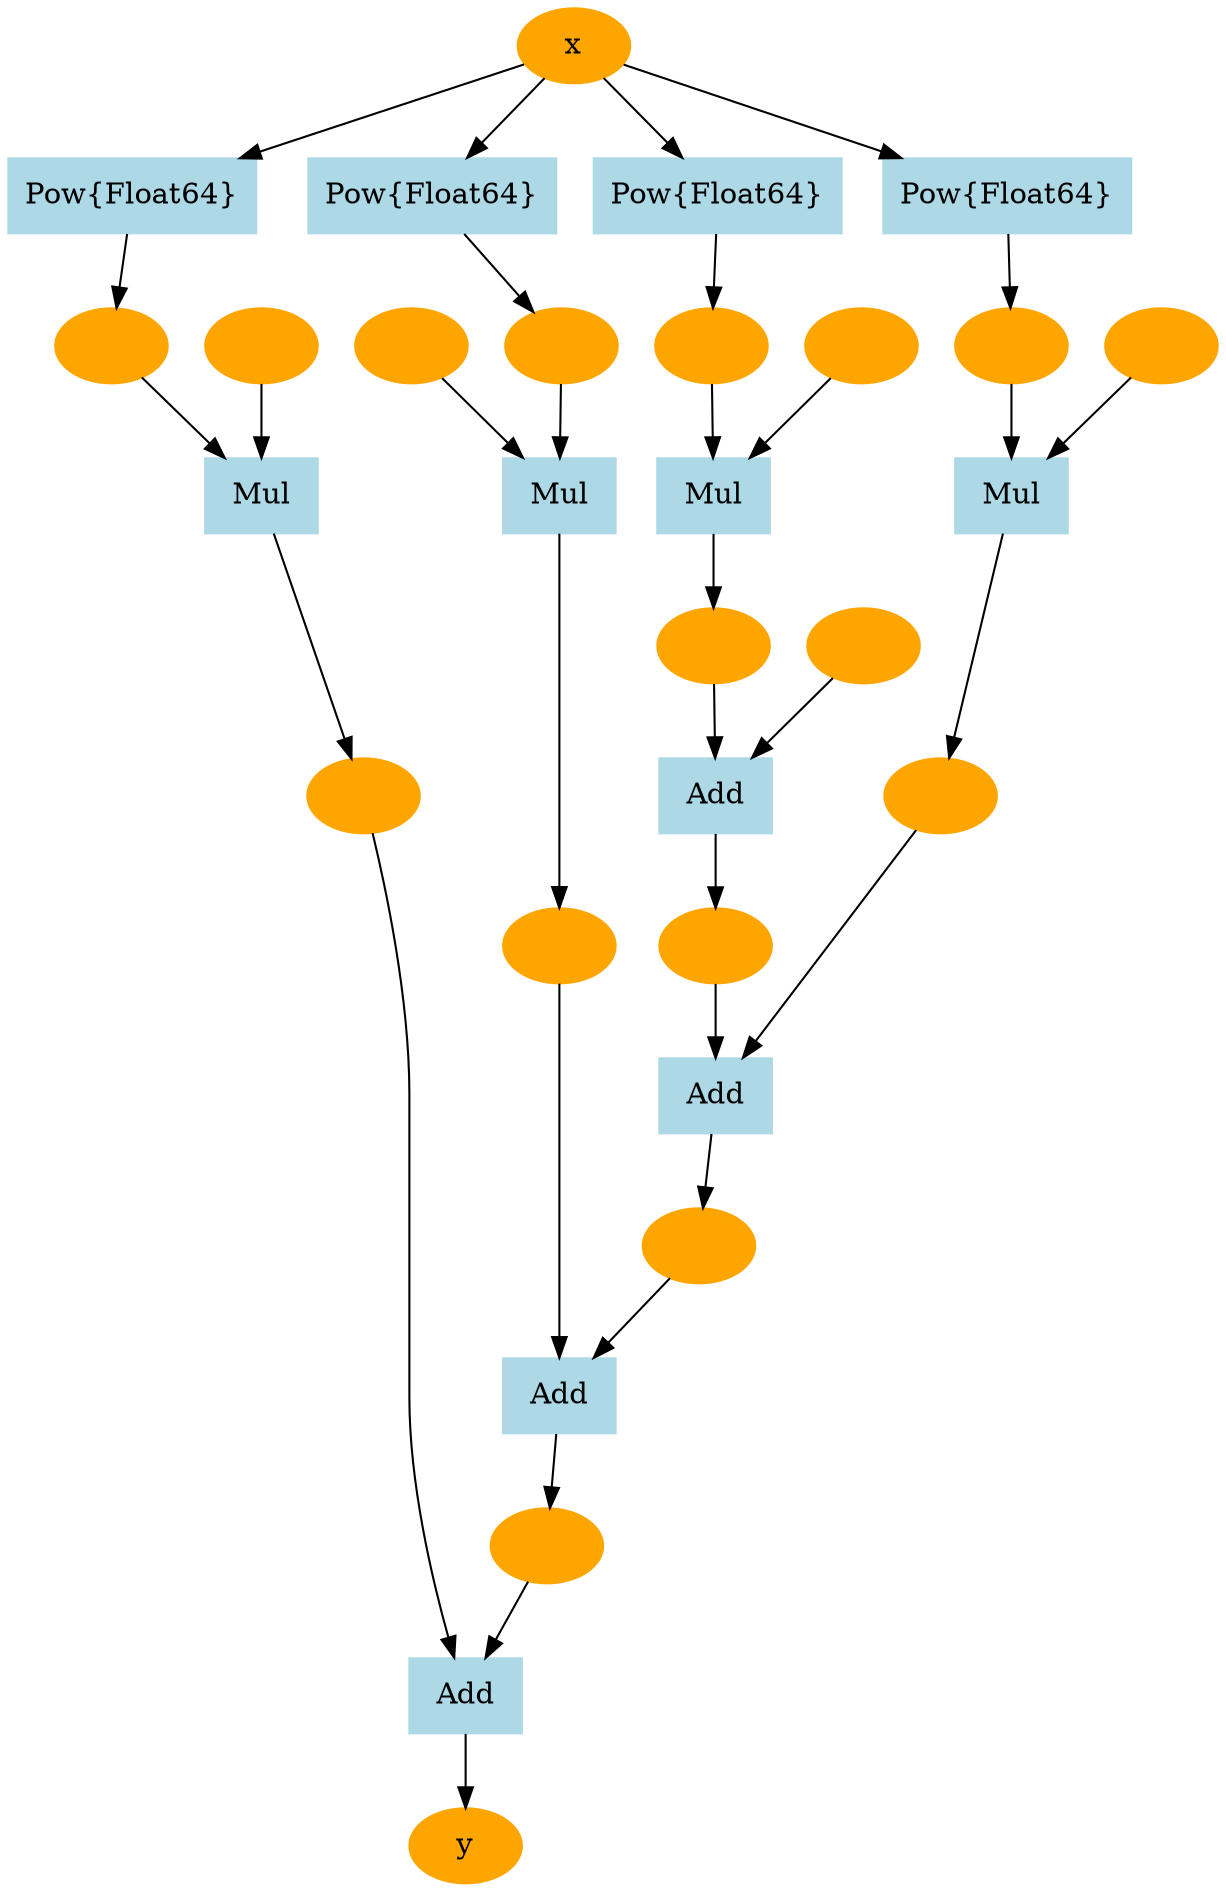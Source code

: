 digraph g{
12736157260614474642 [label="y", color=orange, style=filled]
8206628125069462345 [label="Add", color=lightblue, style=filled, shape=box]
7084165145396469791 -> 8206628125069462345
10393446517328924778 -> 8206628125069462345
8206628125069462345 -> 12736157260614474642
7084165145396469791 [label="", color=orange, style=filled]
10393446517328924778 [label="", color=orange, style=filled]
4709685112517571585 [label="Mul", color=lightblue, style=filled, shape=box]
2502693219035652665 -> 4709685112517571585
1200024825041398388 -> 4709685112517571585
4709685112517571585 -> 10393446517328924778
2502693219035652665 [label="", color=orange, style=filled]
1200024825041398388 [label="", color=orange, style=filled]
9126351175289839749 [label="Pow{Float64}", color=lightblue, style=filled, shape=box]
9650700534831622072 -> 9126351175289839749
9126351175289839749 -> 1200024825041398388
9650700534831622072 [label="x", color=orange, style=filled]
11816113939406370886 [label="Add", color=lightblue, style=filled, shape=box]
7069263915269844617 -> 11816113939406370886
13657122023820694655 -> 11816113939406370886
11816113939406370886 -> 7084165145396469791
7069263915269844617 [label="", color=orange, style=filled]
13657122023820694655 [label="", color=orange, style=filled]
2116888793269844987 [label="Mul", color=lightblue, style=filled, shape=box]
558621390227416755 -> 2116888793269844987
16199857816604911969 -> 2116888793269844987
2116888793269844987 -> 13657122023820694655
558621390227416755 [label="", color=orange, style=filled]
16199857816604911969 [label="", color=orange, style=filled]
12203479386050754413 [label="Pow{Float64}", color=lightblue, style=filled, shape=box]
9650700534831622072 -> 12203479386050754413
12203479386050754413 -> 16199857816604911969
9650700534831622072 [label="x", color=orange, style=filled]
18422270561509669869 [label="Add", color=lightblue, style=filled, shape=box]
13607125548602731704 -> 18422270561509669869
11619338934897587783 -> 18422270561509669869
18422270561509669869 -> 7069263915269844617
13607125548602731704 [label="", color=orange, style=filled]
11619338934897587783 [label="", color=orange, style=filled]
2457062003560125637 [label="Mul", color=lightblue, style=filled, shape=box]
9399635193885857778 -> 2457062003560125637
12085320336004781634 -> 2457062003560125637
2457062003560125637 -> 11619338934897587783
9399635193885857778 [label="", color=orange, style=filled]
12085320336004781634 [label="", color=orange, style=filled]
1994133724520017089 [label="Pow{Float64}", color=lightblue, style=filled, shape=box]
9650700534831622072 -> 1994133724520017089
1994133724520017089 -> 12085320336004781634
9650700534831622072 [label="x", color=orange, style=filled]
1985313098582834161 [label="Add", color=lightblue, style=filled, shape=box]
7453057243069311564 -> 1985313098582834161
9303396832994944303 -> 1985313098582834161
1985313098582834161 -> 13607125548602731704
7453057243069311564 [label="", color=orange, style=filled]
9303396832994944303 [label="", color=orange, style=filled]
2082052143286218918 [label="Mul", color=lightblue, style=filled, shape=box]
14810605473895776099 -> 2082052143286218918
12507166436261926620 -> 2082052143286218918
2082052143286218918 -> 9303396832994944303
14810605473895776099 [label="", color=orange, style=filled]
12507166436261926620 [label="", color=orange, style=filled]
12045032563786272197 [label="Pow{Float64}", color=lightblue, style=filled, shape=box]
9650700534831622072 -> 12045032563786272197
12045032563786272197 -> 12507166436261926620
9650700534831622072 [label="x", color=orange, style=filled]
}